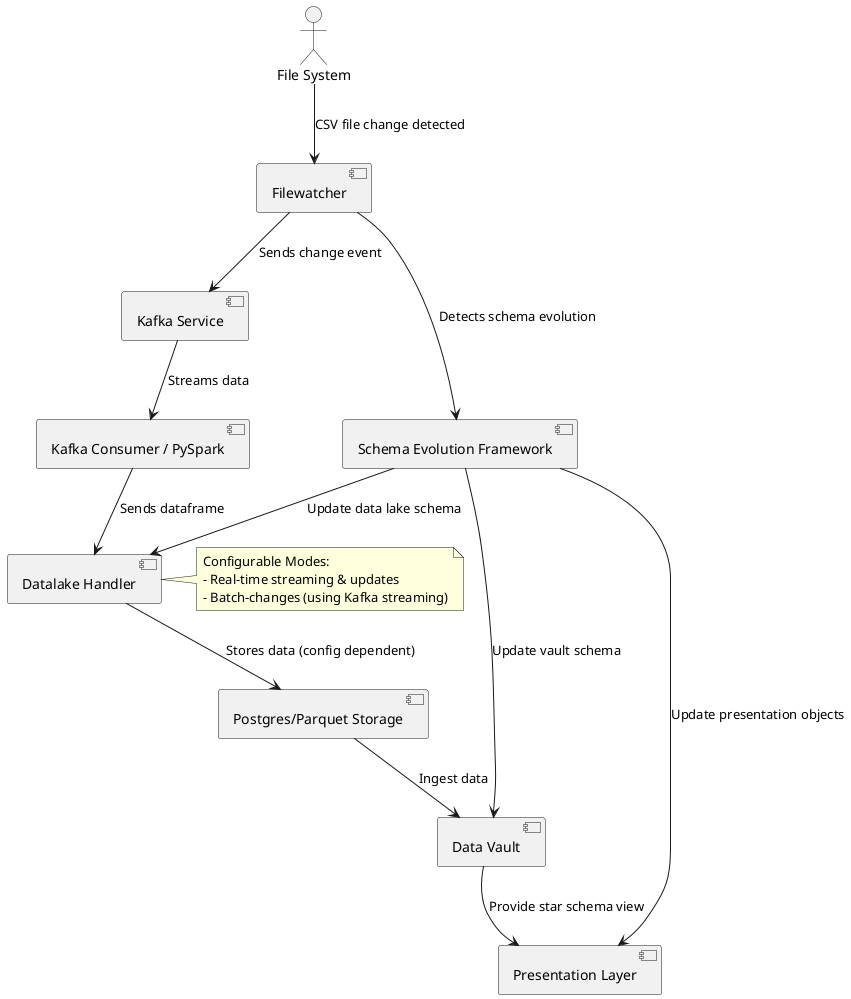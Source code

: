 @startuml
actor "File System" as FS

FS --> [Filewatcher] : CSV file change detected
[Filewatcher] --> [Kafka Service] : Sends change event
[Kafka Service] --> [Kafka Consumer / PySpark] : Streams data
[Kafka Consumer / PySpark] --> [Datalake Handler] : Sends dataframe

note right of [Datalake Handler]
  Configurable Modes:
  - Real-time streaming & updates
  - Batch-changes (using Kafka streaming)
end note

[Datalake Handler] --> [Postgres/Parquet Storage] : Stores data (config dependent)
[Postgres/Parquet Storage] --> [Data Vault] : Ingest data
[Data Vault] --> [Presentation Layer] : Provide star schema view

' Schema Evolution Framework integration for schema evolution
[Filewatcher] --> [Schema Evolution Framework] : Detects schema evolution
[Schema Evolution Framework] --> [Datalake Handler] : Update data lake schema
[Schema Evolution Framework] --> [Data Vault] : Update vault schema
[Schema Evolution Framework] --> [Presentation Layer] : Update presentation objects
@enduml
